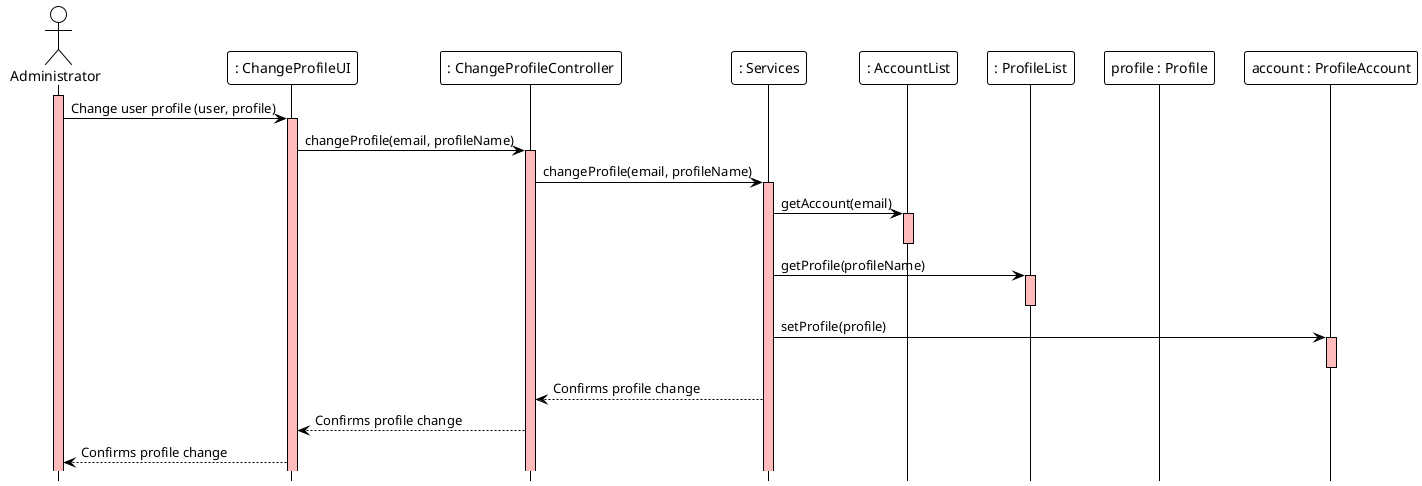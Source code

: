 @startuml
!theme plain
hide footbox

actor Administrator
participant ": ChangeProfileUI" as UI
participant ": ChangeProfileController" as Controller
participant ": Services" as Services
participant ": AccountList" as AccountList
participant ": ProfileList" as ProfileList
participant "profile : Profile" as Profile
participant "account : ProfileAccount" as Account



activate Administrator #FFBBBB
Administrator -> UI : Change user profile (user, profile)
activate UI #FFBBBB
UI -> Controller : changeProfile(email, profileName)
activate Controller #FFBBBB
Controller -> Services : changeProfile(email, profileName)
activate Services #FFBBBB
Services -> AccountList : getAccount(email)
activate AccountList #FFBBBB
deactivate AccountList
Services -> ProfileList : getProfile(profileName)
activate ProfileList #FFBBBB
deactivate ProfileList #FFBBBB
Services -> Account : setProfile(profile)
activate Account #FFBBBB
deactivate Account #FFBBBB

Services --> Controller : Confirms profile change
Controller --> UI : Confirms profile change
UI --> Administrator : Confirms profile change
@enduml